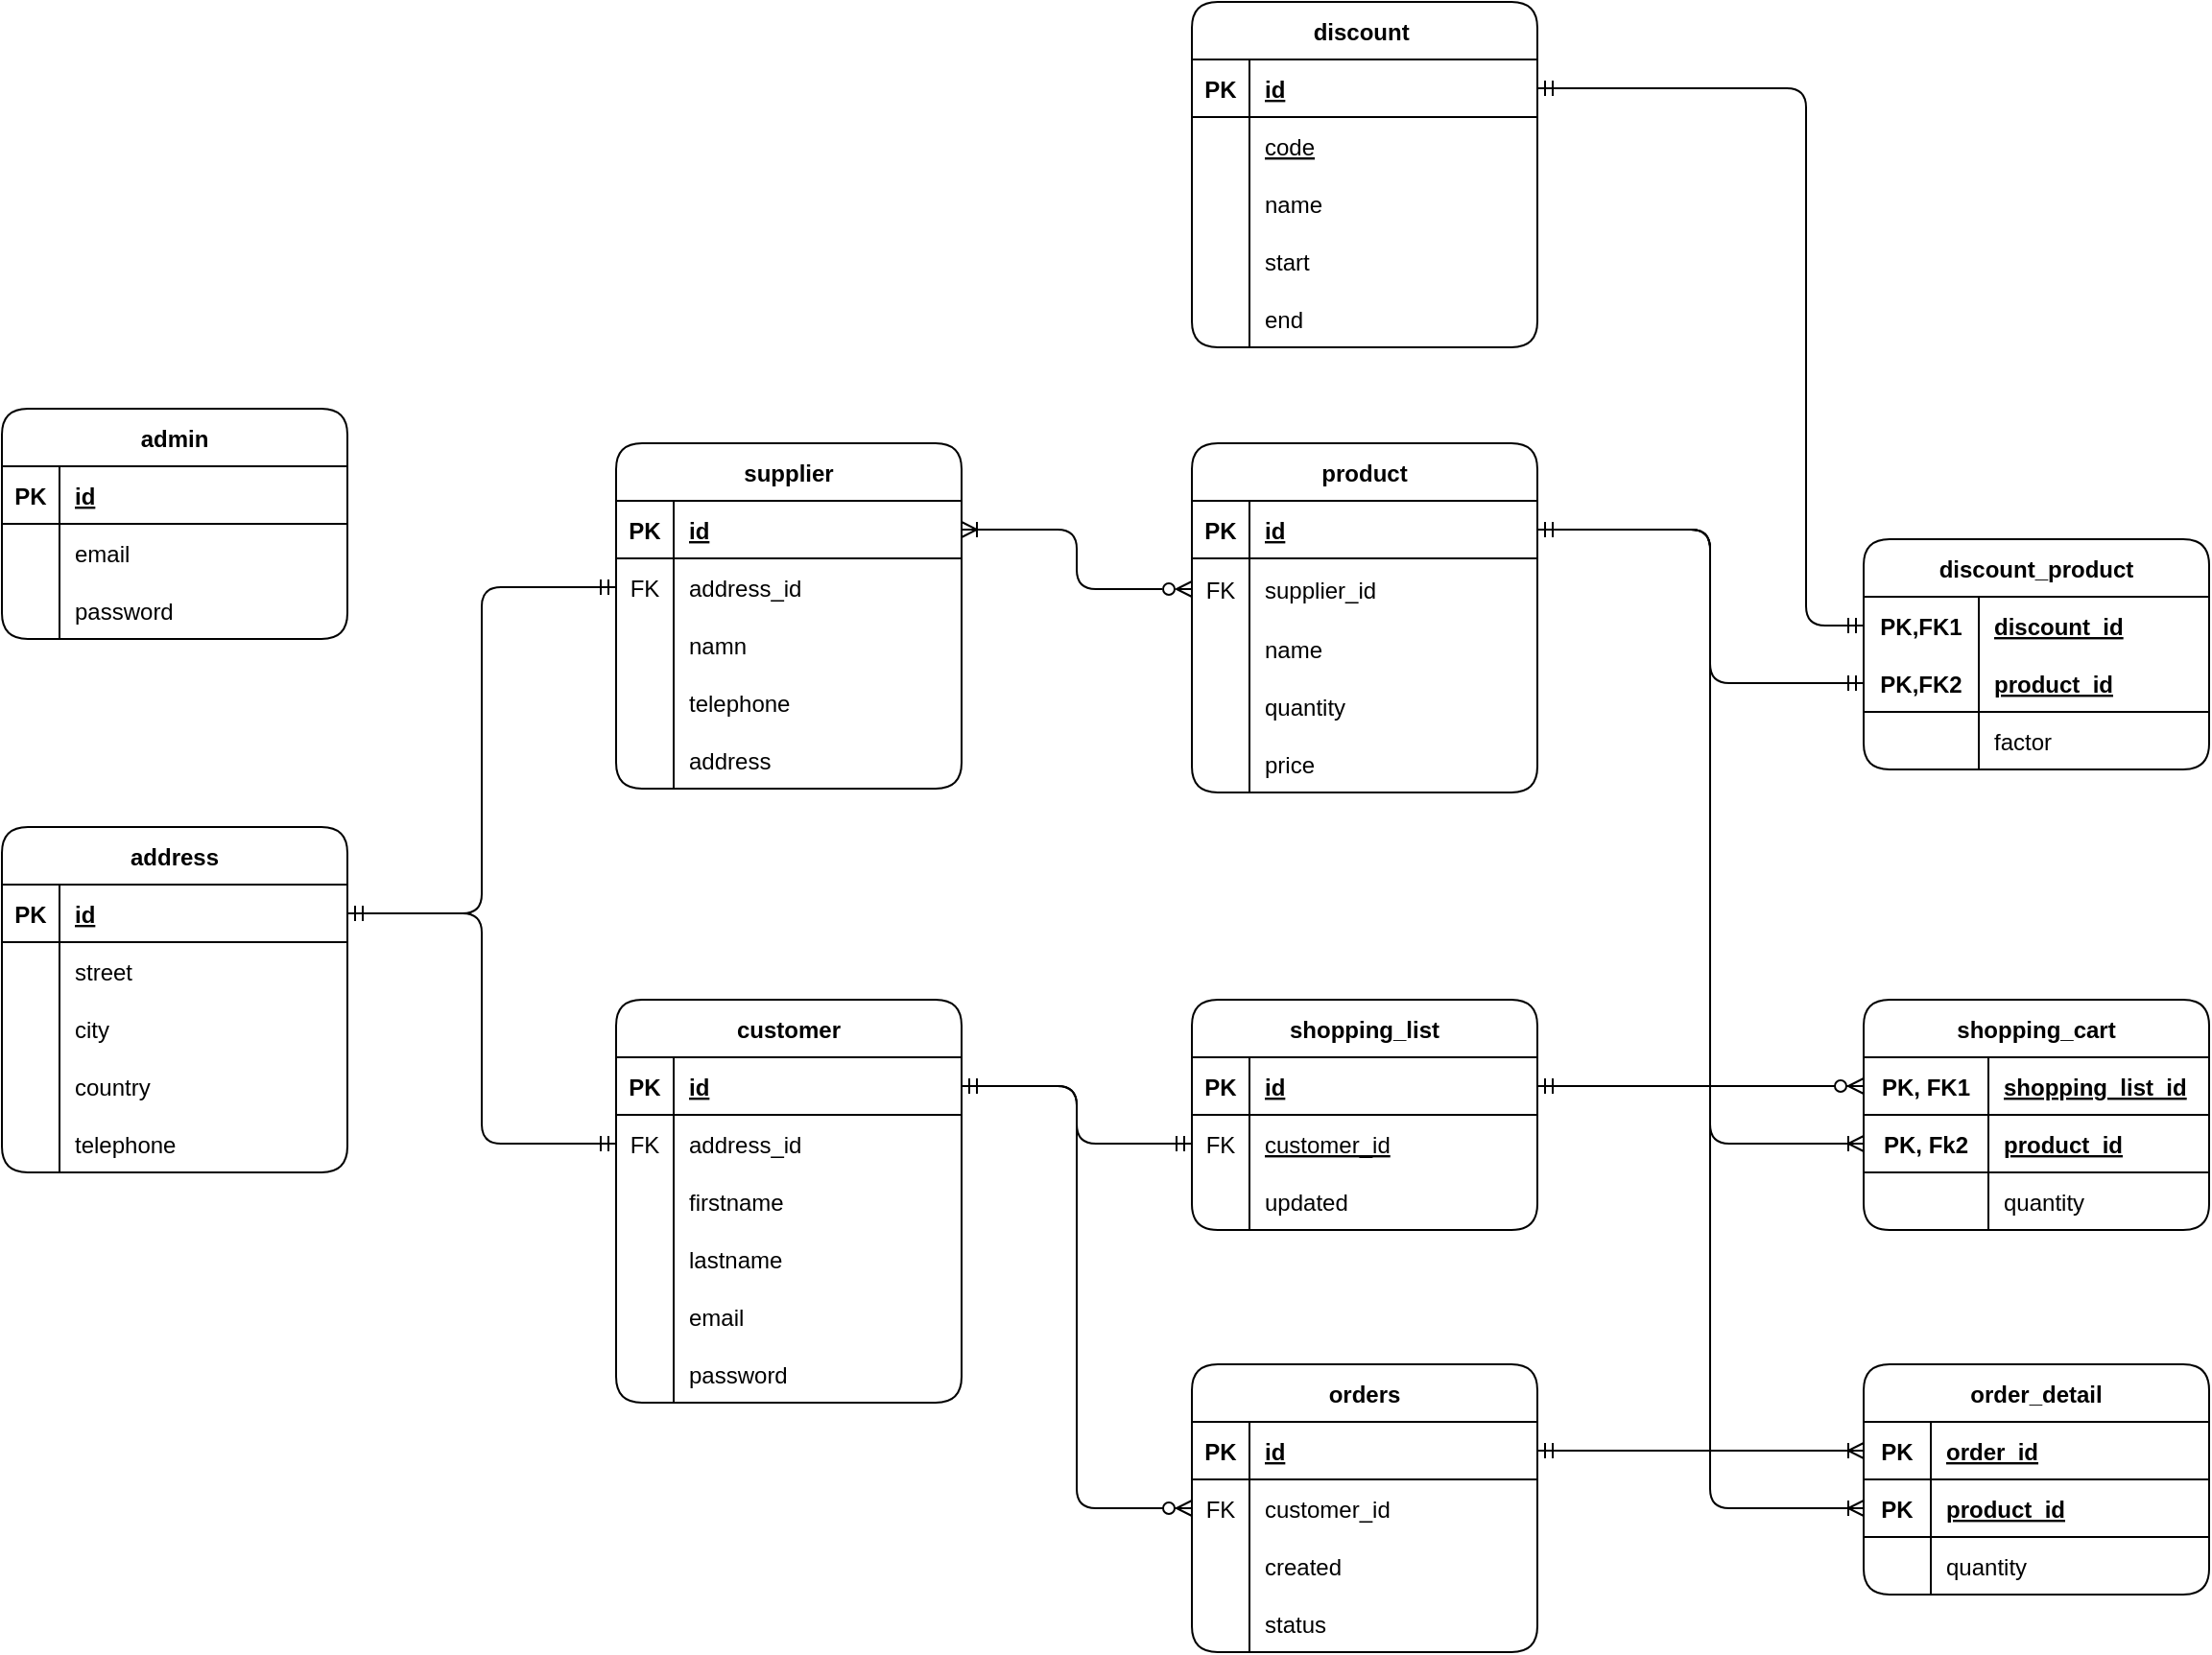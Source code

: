 <mxfile version="20.3.0" type="device"><diagram id="O_u5hDegxzhq3A6RJOMW" name="store"><mxGraphModel dx="701" dy="462" grid="1" gridSize="10" guides="1" tooltips="1" connect="1" arrows="1" fold="1" page="1" pageScale="1" pageWidth="1920" pageHeight="1200" math="0" shadow="0"><root><mxCell id="0"/><mxCell id="1" parent="0"/><mxCell id="uzOoil46FaPusDe4icp_-27" value="customer" style="shape=table;startSize=30;container=1;collapsible=1;childLayout=tableLayout;fixedRows=1;rowLines=0;fontStyle=1;align=center;resizeLast=1;rounded=1;" parent="1" vertex="1"><mxGeometry x="705" y="658" width="180" height="210" as="geometry"/></mxCell><mxCell id="uzOoil46FaPusDe4icp_-28" value="" style="shape=tableRow;horizontal=0;startSize=0;swimlaneHead=0;swimlaneBody=0;fillColor=none;collapsible=0;dropTarget=0;points=[[0,0.5],[1,0.5]];portConstraint=eastwest;top=0;left=0;right=0;bottom=1;" parent="uzOoil46FaPusDe4icp_-27" vertex="1"><mxGeometry y="30" width="180" height="30" as="geometry"/></mxCell><mxCell id="uzOoil46FaPusDe4icp_-29" value="PK" style="shape=partialRectangle;connectable=0;fillColor=none;top=0;left=0;bottom=0;right=0;fontStyle=1;overflow=hidden;" parent="uzOoil46FaPusDe4icp_-28" vertex="1"><mxGeometry width="30" height="30" as="geometry"><mxRectangle width="30" height="30" as="alternateBounds"/></mxGeometry></mxCell><mxCell id="uzOoil46FaPusDe4icp_-30" value="id" style="shape=partialRectangle;connectable=0;fillColor=none;top=0;left=0;bottom=0;right=0;align=left;spacingLeft=6;fontStyle=5;overflow=hidden;" parent="uzOoil46FaPusDe4icp_-28" vertex="1"><mxGeometry x="30" width="150" height="30" as="geometry"><mxRectangle width="150" height="30" as="alternateBounds"/></mxGeometry></mxCell><mxCell id="uzOoil46FaPusDe4icp_-40" value="" style="shape=tableRow;horizontal=0;startSize=0;swimlaneHead=0;swimlaneBody=0;fillColor=none;collapsible=0;dropTarget=0;points=[[0,0.5],[1,0.5]];portConstraint=eastwest;top=0;left=0;right=0;bottom=0;" parent="uzOoil46FaPusDe4icp_-27" vertex="1"><mxGeometry y="60" width="180" height="30" as="geometry"/></mxCell><mxCell id="uzOoil46FaPusDe4icp_-41" value="FK" style="shape=partialRectangle;connectable=0;fillColor=none;top=0;left=0;bottom=0;right=0;editable=1;overflow=hidden;" parent="uzOoil46FaPusDe4icp_-40" vertex="1"><mxGeometry width="30" height="30" as="geometry"><mxRectangle width="30" height="30" as="alternateBounds"/></mxGeometry></mxCell><mxCell id="uzOoil46FaPusDe4icp_-42" value="address_id" style="shape=partialRectangle;connectable=0;fillColor=none;top=0;left=0;bottom=0;right=0;align=left;spacingLeft=6;overflow=hidden;" parent="uzOoil46FaPusDe4icp_-40" vertex="1"><mxGeometry x="30" width="150" height="30" as="geometry"><mxRectangle width="150" height="30" as="alternateBounds"/></mxGeometry></mxCell><mxCell id="uzOoil46FaPusDe4icp_-31" value="" style="shape=tableRow;horizontal=0;startSize=0;swimlaneHead=0;swimlaneBody=0;fillColor=none;collapsible=0;dropTarget=0;points=[[0,0.5],[1,0.5]];portConstraint=eastwest;top=0;left=0;right=0;bottom=0;" parent="uzOoil46FaPusDe4icp_-27" vertex="1"><mxGeometry y="90" width="180" height="30" as="geometry"/></mxCell><mxCell id="uzOoil46FaPusDe4icp_-32" value="" style="shape=partialRectangle;connectable=0;fillColor=none;top=0;left=0;bottom=0;right=0;editable=1;overflow=hidden;" parent="uzOoil46FaPusDe4icp_-31" vertex="1"><mxGeometry width="30" height="30" as="geometry"><mxRectangle width="30" height="30" as="alternateBounds"/></mxGeometry></mxCell><mxCell id="uzOoil46FaPusDe4icp_-33" value="firstname" style="shape=partialRectangle;connectable=0;fillColor=none;top=0;left=0;bottom=0;right=0;align=left;spacingLeft=6;overflow=hidden;" parent="uzOoil46FaPusDe4icp_-31" vertex="1"><mxGeometry x="30" width="150" height="30" as="geometry"><mxRectangle width="150" height="30" as="alternateBounds"/></mxGeometry></mxCell><mxCell id="uzOoil46FaPusDe4icp_-34" value="" style="shape=tableRow;horizontal=0;startSize=0;swimlaneHead=0;swimlaneBody=0;fillColor=none;collapsible=0;dropTarget=0;points=[[0,0.5],[1,0.5]];portConstraint=eastwest;top=0;left=0;right=0;bottom=0;" parent="uzOoil46FaPusDe4icp_-27" vertex="1"><mxGeometry y="120" width="180" height="30" as="geometry"/></mxCell><mxCell id="uzOoil46FaPusDe4icp_-35" value="" style="shape=partialRectangle;connectable=0;fillColor=none;top=0;left=0;bottom=0;right=0;editable=1;overflow=hidden;" parent="uzOoil46FaPusDe4icp_-34" vertex="1"><mxGeometry width="30" height="30" as="geometry"><mxRectangle width="30" height="30" as="alternateBounds"/></mxGeometry></mxCell><mxCell id="uzOoil46FaPusDe4icp_-36" value="lastname" style="shape=partialRectangle;connectable=0;fillColor=none;top=0;left=0;bottom=0;right=0;align=left;spacingLeft=6;overflow=hidden;" parent="uzOoil46FaPusDe4icp_-34" vertex="1"><mxGeometry x="30" width="150" height="30" as="geometry"><mxRectangle width="150" height="30" as="alternateBounds"/></mxGeometry></mxCell><mxCell id="uzOoil46FaPusDe4icp_-37" value="" style="shape=tableRow;horizontal=0;startSize=0;swimlaneHead=0;swimlaneBody=0;fillColor=none;collapsible=0;dropTarget=0;points=[[0,0.5],[1,0.5]];portConstraint=eastwest;top=0;left=0;right=0;bottom=0;" parent="uzOoil46FaPusDe4icp_-27" vertex="1"><mxGeometry y="150" width="180" height="30" as="geometry"/></mxCell><mxCell id="uzOoil46FaPusDe4icp_-38" value="" style="shape=partialRectangle;connectable=0;fillColor=none;top=0;left=0;bottom=0;right=0;editable=1;overflow=hidden;" parent="uzOoil46FaPusDe4icp_-37" vertex="1"><mxGeometry width="30" height="30" as="geometry"><mxRectangle width="30" height="30" as="alternateBounds"/></mxGeometry></mxCell><mxCell id="uzOoil46FaPusDe4icp_-39" value="email" style="shape=partialRectangle;connectable=0;fillColor=none;top=0;left=0;bottom=0;right=0;align=left;spacingLeft=6;overflow=hidden;" parent="uzOoil46FaPusDe4icp_-37" vertex="1"><mxGeometry x="30" width="150" height="30" as="geometry"><mxRectangle width="150" height="30" as="alternateBounds"/></mxGeometry></mxCell><mxCell id="uzOoil46FaPusDe4icp_-90" value="" style="shape=tableRow;horizontal=0;startSize=0;swimlaneHead=0;swimlaneBody=0;fillColor=none;collapsible=0;dropTarget=0;points=[[0,0.5],[1,0.5]];portConstraint=eastwest;top=0;left=0;right=0;bottom=0;" parent="uzOoil46FaPusDe4icp_-27" vertex="1"><mxGeometry y="180" width="180" height="30" as="geometry"/></mxCell><mxCell id="uzOoil46FaPusDe4icp_-91" value="" style="shape=partialRectangle;connectable=0;fillColor=none;top=0;left=0;bottom=0;right=0;editable=1;overflow=hidden;" parent="uzOoil46FaPusDe4icp_-90" vertex="1"><mxGeometry width="30" height="30" as="geometry"><mxRectangle width="30" height="30" as="alternateBounds"/></mxGeometry></mxCell><mxCell id="uzOoil46FaPusDe4icp_-92" value="password" style="shape=partialRectangle;connectable=0;fillColor=none;top=0;left=0;bottom=0;right=0;align=left;spacingLeft=6;overflow=hidden;" parent="uzOoil46FaPusDe4icp_-90" vertex="1"><mxGeometry x="30" width="150" height="30" as="geometry"><mxRectangle width="150" height="30" as="alternateBounds"/></mxGeometry></mxCell><mxCell id="uzOoil46FaPusDe4icp_-52" value="shopping_list" style="shape=table;startSize=30;container=1;collapsible=1;childLayout=tableLayout;fixedRows=1;rowLines=0;fontStyle=1;align=center;resizeLast=1;rounded=1;" parent="1" vertex="1"><mxGeometry x="1005" y="658" width="180" height="120" as="geometry"/></mxCell><mxCell id="uzOoil46FaPusDe4icp_-53" value="" style="shape=tableRow;horizontal=0;startSize=0;swimlaneHead=0;swimlaneBody=0;fillColor=none;collapsible=0;dropTarget=0;points=[[0,0.5],[1,0.5]];portConstraint=eastwest;top=0;left=0;right=0;bottom=1;" parent="uzOoil46FaPusDe4icp_-52" vertex="1"><mxGeometry y="30" width="180" height="30" as="geometry"/></mxCell><mxCell id="uzOoil46FaPusDe4icp_-54" value="PK" style="shape=partialRectangle;connectable=0;fillColor=none;top=0;left=0;bottom=0;right=0;fontStyle=1;overflow=hidden;" parent="uzOoil46FaPusDe4icp_-53" vertex="1"><mxGeometry width="30" height="30" as="geometry"><mxRectangle width="30" height="30" as="alternateBounds"/></mxGeometry></mxCell><mxCell id="uzOoil46FaPusDe4icp_-55" value="id" style="shape=partialRectangle;connectable=0;fillColor=none;top=0;left=0;bottom=0;right=0;align=left;spacingLeft=6;fontStyle=5;overflow=hidden;" parent="uzOoil46FaPusDe4icp_-53" vertex="1"><mxGeometry x="30" width="150" height="30" as="geometry"><mxRectangle width="150" height="30" as="alternateBounds"/></mxGeometry></mxCell><mxCell id="uzOoil46FaPusDe4icp_-65" value="" style="shape=tableRow;horizontal=0;startSize=0;swimlaneHead=0;swimlaneBody=0;fillColor=none;collapsible=0;dropTarget=0;points=[[0,0.5],[1,0.5]];portConstraint=eastwest;top=0;left=0;right=0;bottom=0;" parent="uzOoil46FaPusDe4icp_-52" vertex="1"><mxGeometry y="60" width="180" height="30" as="geometry"/></mxCell><mxCell id="uzOoil46FaPusDe4icp_-66" value="FK" style="shape=partialRectangle;connectable=0;fillColor=none;top=0;left=0;bottom=0;right=0;fontStyle=0;overflow=hidden;" parent="uzOoil46FaPusDe4icp_-65" vertex="1"><mxGeometry width="30" height="30" as="geometry"><mxRectangle width="30" height="30" as="alternateBounds"/></mxGeometry></mxCell><mxCell id="uzOoil46FaPusDe4icp_-67" value="customer_id" style="shape=partialRectangle;connectable=0;fillColor=none;top=0;left=0;bottom=0;right=0;align=left;spacingLeft=6;fontStyle=4;overflow=hidden;" parent="uzOoil46FaPusDe4icp_-65" vertex="1"><mxGeometry x="30" width="150" height="30" as="geometry"><mxRectangle width="150" height="30" as="alternateBounds"/></mxGeometry></mxCell><mxCell id="uzOoil46FaPusDe4icp_-68" value="" style="shape=tableRow;horizontal=0;startSize=0;swimlaneHead=0;swimlaneBody=0;fillColor=none;collapsible=0;dropTarget=0;points=[[0,0.5],[1,0.5]];portConstraint=eastwest;top=0;left=0;right=0;bottom=0;" parent="uzOoil46FaPusDe4icp_-52" vertex="1"><mxGeometry y="90" width="180" height="30" as="geometry"/></mxCell><mxCell id="uzOoil46FaPusDe4icp_-69" value="" style="shape=partialRectangle;connectable=0;fillColor=none;top=0;left=0;bottom=0;right=0;editable=1;overflow=hidden;" parent="uzOoil46FaPusDe4icp_-68" vertex="1"><mxGeometry width="30" height="30" as="geometry"><mxRectangle width="30" height="30" as="alternateBounds"/></mxGeometry></mxCell><mxCell id="uzOoil46FaPusDe4icp_-70" value="updated" style="shape=partialRectangle;connectable=0;fillColor=none;top=0;left=0;bottom=0;right=0;align=left;spacingLeft=6;overflow=hidden;" parent="uzOoil46FaPusDe4icp_-68" vertex="1"><mxGeometry x="30" width="150" height="30" as="geometry"><mxRectangle width="150" height="30" as="alternateBounds"/></mxGeometry></mxCell><mxCell id="uzOoil46FaPusDe4icp_-71" value="shopping_cart" style="shape=table;startSize=30;container=1;collapsible=1;childLayout=tableLayout;fixedRows=1;rowLines=0;fontStyle=1;align=center;resizeLast=1;rounded=1;" parent="1" vertex="1"><mxGeometry x="1355" y="658" width="180" height="120" as="geometry"/></mxCell><mxCell id="uzOoil46FaPusDe4icp_-72" value="" style="shape=tableRow;horizontal=0;startSize=0;swimlaneHead=0;swimlaneBody=0;fillColor=none;collapsible=0;dropTarget=0;points=[[0,0.5],[1,0.5]];portConstraint=eastwest;top=0;left=0;right=0;bottom=1;" parent="uzOoil46FaPusDe4icp_-71" vertex="1"><mxGeometry y="30" width="180" height="30" as="geometry"/></mxCell><mxCell id="uzOoil46FaPusDe4icp_-73" value="PK, FK1" style="shape=partialRectangle;connectable=0;fillColor=none;top=0;left=0;bottom=0;right=0;fontStyle=1;overflow=hidden;" parent="uzOoil46FaPusDe4icp_-72" vertex="1"><mxGeometry width="65.0" height="30" as="geometry"><mxRectangle width="65.0" height="30" as="alternateBounds"/></mxGeometry></mxCell><mxCell id="uzOoil46FaPusDe4icp_-74" value="shopping_list_id" style="shape=partialRectangle;connectable=0;fillColor=none;top=0;left=0;bottom=0;right=0;align=left;spacingLeft=6;fontStyle=5;overflow=hidden;" parent="uzOoil46FaPusDe4icp_-72" vertex="1"><mxGeometry x="65.0" width="115.0" height="30" as="geometry"><mxRectangle width="115.0" height="30" as="alternateBounds"/></mxGeometry></mxCell><mxCell id="8naBbGpd3YxQn6M0OBc--4" value="" style="shape=tableRow;horizontal=0;startSize=0;swimlaneHead=0;swimlaneBody=0;fillColor=none;collapsible=0;dropTarget=0;points=[[0,0.5],[1,0.5]];portConstraint=eastwest;top=0;left=0;right=0;bottom=1;" vertex="1" parent="uzOoil46FaPusDe4icp_-71"><mxGeometry y="60" width="180" height="30" as="geometry"/></mxCell><mxCell id="8naBbGpd3YxQn6M0OBc--5" value="PK, Fk2" style="shape=partialRectangle;connectable=0;fillColor=none;top=0;left=0;bottom=0;right=0;fontStyle=1;overflow=hidden;" vertex="1" parent="8naBbGpd3YxQn6M0OBc--4"><mxGeometry width="65.0" height="30" as="geometry"><mxRectangle width="65.0" height="30" as="alternateBounds"/></mxGeometry></mxCell><mxCell id="8naBbGpd3YxQn6M0OBc--6" value="product_id" style="shape=partialRectangle;connectable=0;fillColor=none;top=0;left=0;bottom=0;right=0;align=left;spacingLeft=6;fontStyle=5;overflow=hidden;" vertex="1" parent="8naBbGpd3YxQn6M0OBc--4"><mxGeometry x="65.0" width="115.0" height="30" as="geometry"><mxRectangle width="115.0" height="30" as="alternateBounds"/></mxGeometry></mxCell><mxCell id="uzOoil46FaPusDe4icp_-84" value="" style="shape=tableRow;horizontal=0;startSize=0;swimlaneHead=0;swimlaneBody=0;fillColor=none;collapsible=0;dropTarget=0;points=[[0,0.5],[1,0.5]];portConstraint=eastwest;top=0;left=0;right=0;bottom=0;" parent="uzOoil46FaPusDe4icp_-71" vertex="1"><mxGeometry y="90" width="180" height="30" as="geometry"/></mxCell><mxCell id="uzOoil46FaPusDe4icp_-85" value="" style="shape=partialRectangle;connectable=0;fillColor=none;top=0;left=0;bottom=0;right=0;editable=1;overflow=hidden;" parent="uzOoil46FaPusDe4icp_-84" vertex="1"><mxGeometry width="65.0" height="30" as="geometry"><mxRectangle width="65.0" height="30" as="alternateBounds"/></mxGeometry></mxCell><mxCell id="uzOoil46FaPusDe4icp_-86" value="quantity" style="shape=partialRectangle;connectable=0;fillColor=none;top=0;left=0;bottom=0;right=0;align=left;spacingLeft=6;overflow=hidden;" parent="uzOoil46FaPusDe4icp_-84" vertex="1"><mxGeometry x="65.0" width="115.0" height="30" as="geometry"><mxRectangle width="115.0" height="30" as="alternateBounds"/></mxGeometry></mxCell><mxCell id="uzOoil46FaPusDe4icp_-88" value="" style="edgeStyle=orthogonalEdgeStyle;fontSize=12;html=1;endArrow=ERmandOne;startArrow=ERmandOne;rounded=1;exitX=1;exitY=0.5;exitDx=0;exitDy=0;entryX=0;entryY=0.5;entryDx=0;entryDy=0;endFill=0;" parent="1" source="uzOoil46FaPusDe4icp_-28" target="uzOoil46FaPusDe4icp_-65" edge="1"><mxGeometry width="100" height="100" relative="1" as="geometry"><mxPoint x="1075" y="878" as="sourcePoint"/><mxPoint x="1175" y="778" as="targetPoint"/></mxGeometry></mxCell><mxCell id="uzOoil46FaPusDe4icp_-89" value="" style="edgeStyle=orthogonalEdgeStyle;fontSize=12;html=1;endArrow=ERzeroToMany;startArrow=ERmandOne;rounded=1;exitX=1;exitY=0.5;exitDx=0;exitDy=0;entryX=0;entryY=0.5;entryDx=0;entryDy=0;" parent="1" source="uzOoil46FaPusDe4icp_-53" target="uzOoil46FaPusDe4icp_-72" edge="1"><mxGeometry width="100" height="100" relative="1" as="geometry"><mxPoint x="1075" y="878" as="sourcePoint"/><mxPoint x="1175" y="778" as="targetPoint"/><Array as="points"><mxPoint x="1290" y="703"/><mxPoint x="1290" y="703"/></Array></mxGeometry></mxCell><mxCell id="uzOoil46FaPusDe4icp_-93" value="orders" style="shape=table;startSize=30;container=1;collapsible=1;childLayout=tableLayout;fixedRows=1;rowLines=0;fontStyle=1;align=center;resizeLast=1;rounded=1;" parent="1" vertex="1"><mxGeometry x="1005" y="848" width="180" height="150" as="geometry"/></mxCell><mxCell id="uzOoil46FaPusDe4icp_-94" value="" style="shape=tableRow;horizontal=0;startSize=0;swimlaneHead=0;swimlaneBody=0;fillColor=none;collapsible=0;dropTarget=0;points=[[0,0.5],[1,0.5]];portConstraint=eastwest;top=0;left=0;right=0;bottom=1;" parent="uzOoil46FaPusDe4icp_-93" vertex="1"><mxGeometry y="30" width="180" height="30" as="geometry"/></mxCell><mxCell id="uzOoil46FaPusDe4icp_-95" value="PK" style="shape=partialRectangle;connectable=0;fillColor=none;top=0;left=0;bottom=0;right=0;fontStyle=1;overflow=hidden;" parent="uzOoil46FaPusDe4icp_-94" vertex="1"><mxGeometry width="30" height="30" as="geometry"><mxRectangle width="30" height="30" as="alternateBounds"/></mxGeometry></mxCell><mxCell id="uzOoil46FaPusDe4icp_-96" value="id" style="shape=partialRectangle;connectable=0;fillColor=none;top=0;left=0;bottom=0;right=0;align=left;spacingLeft=6;fontStyle=5;overflow=hidden;" parent="uzOoil46FaPusDe4icp_-94" vertex="1"><mxGeometry x="30" width="150" height="30" as="geometry"><mxRectangle width="150" height="30" as="alternateBounds"/></mxGeometry></mxCell><mxCell id="uzOoil46FaPusDe4icp_-103" value="" style="shape=tableRow;horizontal=0;startSize=0;swimlaneHead=0;swimlaneBody=0;fillColor=none;collapsible=0;dropTarget=0;points=[[0,0.5],[1,0.5]];portConstraint=eastwest;top=0;left=0;right=0;bottom=0;" parent="uzOoil46FaPusDe4icp_-93" vertex="1"><mxGeometry y="60" width="180" height="30" as="geometry"/></mxCell><mxCell id="uzOoil46FaPusDe4icp_-104" value="FK" style="shape=partialRectangle;connectable=0;fillColor=none;top=0;left=0;bottom=0;right=0;editable=1;overflow=hidden;" parent="uzOoil46FaPusDe4icp_-103" vertex="1"><mxGeometry width="30" height="30" as="geometry"><mxRectangle width="30" height="30" as="alternateBounds"/></mxGeometry></mxCell><mxCell id="uzOoil46FaPusDe4icp_-105" value="customer_id" style="shape=partialRectangle;connectable=0;fillColor=none;top=0;left=0;bottom=0;right=0;align=left;spacingLeft=6;overflow=hidden;" parent="uzOoil46FaPusDe4icp_-103" vertex="1"><mxGeometry x="30" width="150" height="30" as="geometry"><mxRectangle width="150" height="30" as="alternateBounds"/></mxGeometry></mxCell><mxCell id="uzOoil46FaPusDe4icp_-106" value="" style="shape=tableRow;horizontal=0;startSize=0;swimlaneHead=0;swimlaneBody=0;fillColor=none;collapsible=0;dropTarget=0;points=[[0,0.5],[1,0.5]];portConstraint=eastwest;top=0;left=0;right=0;bottom=0;" parent="uzOoil46FaPusDe4icp_-93" vertex="1"><mxGeometry y="90" width="180" height="30" as="geometry"/></mxCell><mxCell id="uzOoil46FaPusDe4icp_-107" value="" style="shape=partialRectangle;connectable=0;fillColor=none;top=0;left=0;bottom=0;right=0;editable=1;overflow=hidden;" parent="uzOoil46FaPusDe4icp_-106" vertex="1"><mxGeometry width="30" height="30" as="geometry"><mxRectangle width="30" height="30" as="alternateBounds"/></mxGeometry></mxCell><mxCell id="uzOoil46FaPusDe4icp_-108" value="created" style="shape=partialRectangle;connectable=0;fillColor=none;top=0;left=0;bottom=0;right=0;align=left;spacingLeft=6;overflow=hidden;" parent="uzOoil46FaPusDe4icp_-106" vertex="1"><mxGeometry x="30" width="150" height="30" as="geometry"><mxRectangle width="150" height="30" as="alternateBounds"/></mxGeometry></mxCell><mxCell id="uzOoil46FaPusDe4icp_-109" value="" style="shape=tableRow;horizontal=0;startSize=0;swimlaneHead=0;swimlaneBody=0;fillColor=none;collapsible=0;dropTarget=0;points=[[0,0.5],[1,0.5]];portConstraint=eastwest;top=0;left=0;right=0;bottom=0;" parent="uzOoil46FaPusDe4icp_-93" vertex="1"><mxGeometry y="120" width="180" height="30" as="geometry"/></mxCell><mxCell id="uzOoil46FaPusDe4icp_-110" value="" style="shape=partialRectangle;connectable=0;fillColor=none;top=0;left=0;bottom=0;right=0;editable=1;overflow=hidden;" parent="uzOoil46FaPusDe4icp_-109" vertex="1"><mxGeometry width="30" height="30" as="geometry"><mxRectangle width="30" height="30" as="alternateBounds"/></mxGeometry></mxCell><mxCell id="uzOoil46FaPusDe4icp_-111" value="status" style="shape=partialRectangle;connectable=0;fillColor=none;top=0;left=0;bottom=0;right=0;align=left;spacingLeft=6;overflow=hidden;" parent="uzOoil46FaPusDe4icp_-109" vertex="1"><mxGeometry x="30" width="150" height="30" as="geometry"><mxRectangle width="150" height="30" as="alternateBounds"/></mxGeometry></mxCell><mxCell id="uzOoil46FaPusDe4icp_-112" value="order_detail" style="shape=table;startSize=30;container=1;collapsible=1;childLayout=tableLayout;fixedRows=1;rowLines=0;fontStyle=1;align=center;resizeLast=1;rounded=1;" parent="1" vertex="1"><mxGeometry x="1355" y="848" width="180" height="120" as="geometry"/></mxCell><mxCell id="uzOoil46FaPusDe4icp_-113" value="" style="shape=tableRow;horizontal=0;startSize=0;swimlaneHead=0;swimlaneBody=0;fillColor=none;collapsible=0;dropTarget=0;points=[[0,0.5],[1,0.5]];portConstraint=eastwest;top=0;left=0;right=0;bottom=1;" parent="uzOoil46FaPusDe4icp_-112" vertex="1"><mxGeometry y="30" width="180" height="30" as="geometry"/></mxCell><mxCell id="uzOoil46FaPusDe4icp_-114" value="PK" style="shape=partialRectangle;connectable=0;fillColor=none;top=0;left=0;bottom=0;right=0;fontStyle=1;overflow=hidden;" parent="uzOoil46FaPusDe4icp_-113" vertex="1"><mxGeometry width="35.0" height="30" as="geometry"><mxRectangle width="35.0" height="30" as="alternateBounds"/></mxGeometry></mxCell><mxCell id="uzOoil46FaPusDe4icp_-115" value="order_id" style="shape=partialRectangle;connectable=0;fillColor=none;top=0;left=0;bottom=0;right=0;align=left;spacingLeft=6;fontStyle=5;overflow=hidden;" parent="uzOoil46FaPusDe4icp_-113" vertex="1"><mxGeometry x="35.0" width="145.0" height="30" as="geometry"><mxRectangle width="145.0" height="30" as="alternateBounds"/></mxGeometry></mxCell><mxCell id="8naBbGpd3YxQn6M0OBc--7" value="" style="shape=tableRow;horizontal=0;startSize=0;swimlaneHead=0;swimlaneBody=0;fillColor=none;collapsible=0;dropTarget=0;points=[[0,0.5],[1,0.5]];portConstraint=eastwest;top=0;left=0;right=0;bottom=1;" vertex="1" parent="uzOoil46FaPusDe4icp_-112"><mxGeometry y="60" width="180" height="30" as="geometry"/></mxCell><mxCell id="8naBbGpd3YxQn6M0OBc--8" value="PK" style="shape=partialRectangle;connectable=0;fillColor=none;top=0;left=0;bottom=0;right=0;fontStyle=1;overflow=hidden;" vertex="1" parent="8naBbGpd3YxQn6M0OBc--7"><mxGeometry width="35.0" height="30" as="geometry"><mxRectangle width="35.0" height="30" as="alternateBounds"/></mxGeometry></mxCell><mxCell id="8naBbGpd3YxQn6M0OBc--9" value="product_id" style="shape=partialRectangle;connectable=0;fillColor=none;top=0;left=0;bottom=0;right=0;align=left;spacingLeft=6;fontStyle=5;overflow=hidden;" vertex="1" parent="8naBbGpd3YxQn6M0OBc--7"><mxGeometry x="35.0" width="145.0" height="30" as="geometry"><mxRectangle width="145.0" height="30" as="alternateBounds"/></mxGeometry></mxCell><mxCell id="uzOoil46FaPusDe4icp_-128" value="" style="shape=tableRow;horizontal=0;startSize=0;swimlaneHead=0;swimlaneBody=0;fillColor=none;collapsible=0;dropTarget=0;points=[[0,0.5],[1,0.5]];portConstraint=eastwest;top=0;left=0;right=0;bottom=0;" parent="uzOoil46FaPusDe4icp_-112" vertex="1"><mxGeometry y="90" width="180" height="30" as="geometry"/></mxCell><mxCell id="uzOoil46FaPusDe4icp_-129" value="" style="shape=partialRectangle;connectable=0;fillColor=none;top=0;left=0;bottom=0;right=0;editable=1;overflow=hidden;" parent="uzOoil46FaPusDe4icp_-128" vertex="1"><mxGeometry width="35.0" height="30" as="geometry"><mxRectangle width="35.0" height="30" as="alternateBounds"/></mxGeometry></mxCell><mxCell id="uzOoil46FaPusDe4icp_-130" value="quantity" style="shape=partialRectangle;connectable=0;fillColor=none;top=0;left=0;bottom=0;right=0;align=left;spacingLeft=6;overflow=hidden;" parent="uzOoil46FaPusDe4icp_-128" vertex="1"><mxGeometry x="35.0" width="145.0" height="30" as="geometry"><mxRectangle width="145.0" height="30" as="alternateBounds"/></mxGeometry></mxCell><mxCell id="uzOoil46FaPusDe4icp_-131" value="" style="edgeStyle=orthogonalEdgeStyle;fontSize=12;html=1;endArrow=ERoneToMany;startArrow=ERmandOne;rounded=1;entryX=0;entryY=0.5;entryDx=0;entryDy=0;exitX=1;exitY=0.5;exitDx=0;exitDy=0;" parent="1" source="uzOoil46FaPusDe4icp_-94" target="uzOoil46FaPusDe4icp_-113" edge="1"><mxGeometry width="100" height="100" relative="1" as="geometry"><mxPoint x="1105" y="968" as="sourcePoint"/><mxPoint x="1355.0" y="953" as="targetPoint"/><Array as="points"><mxPoint x="1290" y="893"/><mxPoint x="1290" y="893"/></Array></mxGeometry></mxCell><mxCell id="uzOoil46FaPusDe4icp_-133" value="" style="edgeStyle=orthogonalEdgeStyle;fontSize=12;html=1;endArrow=ERzeroToMany;startArrow=ERmandOne;rounded=1;exitX=1;exitY=0.5;exitDx=0;exitDy=0;entryX=0;entryY=0.5;entryDx=0;entryDy=0;" parent="1" source="uzOoil46FaPusDe4icp_-28" target="uzOoil46FaPusDe4icp_-103" edge="1"><mxGeometry width="100" height="100" relative="1" as="geometry"><mxPoint x="1065" y="1008" as="sourcePoint"/><mxPoint x="1165" y="908" as="targetPoint"/></mxGeometry></mxCell><mxCell id="uzOoil46FaPusDe4icp_-134" value="product" style="shape=table;startSize=30;container=1;collapsible=1;childLayout=tableLayout;fixedRows=1;rowLines=0;fontStyle=1;align=center;resizeLast=1;rounded=1;" parent="1" vertex="1"><mxGeometry x="1005" y="368" width="180" height="182.0" as="geometry"/></mxCell><mxCell id="uzOoil46FaPusDe4icp_-135" value="" style="shape=tableRow;horizontal=0;startSize=0;swimlaneHead=0;swimlaneBody=0;fillColor=none;collapsible=0;dropTarget=0;points=[[0,0.5],[1,0.5]];portConstraint=eastwest;top=0;left=0;right=0;bottom=1;" parent="uzOoil46FaPusDe4icp_-134" vertex="1"><mxGeometry y="30" width="180" height="30" as="geometry"/></mxCell><mxCell id="uzOoil46FaPusDe4icp_-136" value="PK" style="shape=partialRectangle;connectable=0;fillColor=none;top=0;left=0;bottom=0;right=0;fontStyle=1;overflow=hidden;" parent="uzOoil46FaPusDe4icp_-135" vertex="1"><mxGeometry width="30" height="30" as="geometry"><mxRectangle width="30" height="30" as="alternateBounds"/></mxGeometry></mxCell><mxCell id="uzOoil46FaPusDe4icp_-137" value="id" style="shape=partialRectangle;connectable=0;fillColor=none;top=0;left=0;bottom=0;right=0;align=left;spacingLeft=6;fontStyle=5;overflow=hidden;" parent="uzOoil46FaPusDe4icp_-135" vertex="1"><mxGeometry x="30" width="150" height="30" as="geometry"><mxRectangle width="150" height="30" as="alternateBounds"/></mxGeometry></mxCell><mxCell id="uzOoil46FaPusDe4icp_-156" value="" style="shape=tableRow;horizontal=0;startSize=0;swimlaneHead=0;swimlaneBody=0;fillColor=none;collapsible=0;dropTarget=0;points=[[0,0.5],[1,0.5]];portConstraint=eastwest;top=0;left=0;right=0;bottom=0;" parent="uzOoil46FaPusDe4icp_-134" vertex="1"><mxGeometry y="60" width="180" height="32" as="geometry"/></mxCell><mxCell id="uzOoil46FaPusDe4icp_-157" value="FK" style="shape=partialRectangle;connectable=0;fillColor=none;top=0;left=0;bottom=0;right=0;editable=1;overflow=hidden;" parent="uzOoil46FaPusDe4icp_-156" vertex="1"><mxGeometry width="30" height="32" as="geometry"><mxRectangle width="30" height="32" as="alternateBounds"/></mxGeometry></mxCell><mxCell id="uzOoil46FaPusDe4icp_-158" value="supplier_id" style="shape=partialRectangle;connectable=0;fillColor=none;top=0;left=0;bottom=0;right=0;align=left;spacingLeft=6;overflow=hidden;" parent="uzOoil46FaPusDe4icp_-156" vertex="1"><mxGeometry x="30" width="150" height="32" as="geometry"><mxRectangle width="150" height="32" as="alternateBounds"/></mxGeometry></mxCell><mxCell id="uzOoil46FaPusDe4icp_-138" value="" style="shape=tableRow;horizontal=0;startSize=0;swimlaneHead=0;swimlaneBody=0;fillColor=none;collapsible=0;dropTarget=0;points=[[0,0.5],[1,0.5]];portConstraint=eastwest;top=0;left=0;right=0;bottom=0;" parent="uzOoil46FaPusDe4icp_-134" vertex="1"><mxGeometry y="92" width="180" height="30" as="geometry"/></mxCell><mxCell id="uzOoil46FaPusDe4icp_-139" value="" style="shape=partialRectangle;connectable=0;fillColor=none;top=0;left=0;bottom=0;right=0;editable=1;overflow=hidden;" parent="uzOoil46FaPusDe4icp_-138" vertex="1"><mxGeometry width="30" height="30" as="geometry"><mxRectangle width="30" height="30" as="alternateBounds"/></mxGeometry></mxCell><mxCell id="uzOoil46FaPusDe4icp_-140" value="name" style="shape=partialRectangle;connectable=0;fillColor=none;top=0;left=0;bottom=0;right=0;align=left;spacingLeft=6;overflow=hidden;" parent="uzOoil46FaPusDe4icp_-138" vertex="1"><mxGeometry x="30" width="150" height="30" as="geometry"><mxRectangle width="150" height="30" as="alternateBounds"/></mxGeometry></mxCell><mxCell id="uzOoil46FaPusDe4icp_-150" value="" style="shape=tableRow;horizontal=0;startSize=0;swimlaneHead=0;swimlaneBody=0;fillColor=none;collapsible=0;dropTarget=0;points=[[0,0.5],[1,0.5]];portConstraint=eastwest;top=0;left=0;right=0;bottom=0;" parent="uzOoil46FaPusDe4icp_-134" vertex="1"><mxGeometry y="122" width="180" height="30" as="geometry"/></mxCell><mxCell id="uzOoil46FaPusDe4icp_-151" value="" style="shape=partialRectangle;connectable=0;fillColor=none;top=0;left=0;bottom=0;right=0;editable=1;overflow=hidden;" parent="uzOoil46FaPusDe4icp_-150" vertex="1"><mxGeometry width="30" height="30" as="geometry"><mxRectangle width="30" height="30" as="alternateBounds"/></mxGeometry></mxCell><mxCell id="uzOoil46FaPusDe4icp_-152" value="quantity" style="shape=partialRectangle;connectable=0;fillColor=none;top=0;left=0;bottom=0;right=0;align=left;spacingLeft=6;overflow=hidden;" parent="uzOoil46FaPusDe4icp_-150" vertex="1"><mxGeometry x="30" width="150" height="30" as="geometry"><mxRectangle width="150" height="30" as="alternateBounds"/></mxGeometry></mxCell><mxCell id="uzOoil46FaPusDe4icp_-153" value="" style="shape=tableRow;horizontal=0;startSize=0;swimlaneHead=0;swimlaneBody=0;fillColor=none;collapsible=0;dropTarget=0;points=[[0,0.5],[1,0.5]];portConstraint=eastwest;top=0;left=0;right=0;bottom=0;" parent="uzOoil46FaPusDe4icp_-134" vertex="1"><mxGeometry y="152" width="180" height="30" as="geometry"/></mxCell><mxCell id="uzOoil46FaPusDe4icp_-154" value="" style="shape=partialRectangle;connectable=0;fillColor=none;top=0;left=0;bottom=0;right=0;editable=1;overflow=hidden;" parent="uzOoil46FaPusDe4icp_-153" vertex="1"><mxGeometry width="30" height="30" as="geometry"><mxRectangle width="30" height="30" as="alternateBounds"/></mxGeometry></mxCell><mxCell id="uzOoil46FaPusDe4icp_-155" value="price" style="shape=partialRectangle;connectable=0;fillColor=none;top=0;left=0;bottom=0;right=0;align=left;spacingLeft=6;overflow=hidden;" parent="uzOoil46FaPusDe4icp_-153" vertex="1"><mxGeometry x="30" width="150" height="30" as="geometry"><mxRectangle width="150" height="30" as="alternateBounds"/></mxGeometry></mxCell><mxCell id="uzOoil46FaPusDe4icp_-162" value="" style="edgeStyle=orthogonalEdgeStyle;fontSize=12;html=1;endArrow=ERoneToMany;endFill=0;rounded=1;entryX=0;entryY=0.5;entryDx=0;entryDy=0;exitX=1;exitY=0.5;exitDx=0;exitDy=0;startArrow=ERmandOne;startFill=0;" parent="1" source="uzOoil46FaPusDe4icp_-135" target="8naBbGpd3YxQn6M0OBc--4" edge="1"><mxGeometry width="100" height="100" relative="1" as="geometry"><mxPoint x="1125" y="738" as="sourcePoint"/><mxPoint x="1225" y="638" as="targetPoint"/><Array as="points"><mxPoint x="1275" y="413"/><mxPoint x="1275" y="733"/></Array></mxGeometry></mxCell><mxCell id="uzOoil46FaPusDe4icp_-164" value="" style="edgeStyle=orthogonalEdgeStyle;fontSize=12;html=1;endArrow=ERoneToMany;endFill=0;rounded=1;entryX=0;entryY=0.5;entryDx=0;entryDy=0;exitX=1;exitY=0.5;exitDx=0;exitDy=0;startArrow=ERmandOne;startFill=0;" parent="1" source="uzOoil46FaPusDe4icp_-135" target="8naBbGpd3YxQn6M0OBc--7" edge="1"><mxGeometry width="100" height="100" relative="1" as="geometry"><mxPoint x="1125" y="738" as="sourcePoint"/><mxPoint x="1355.0" y="953" as="targetPoint"/><Array as="points"><mxPoint x="1275" y="413"/><mxPoint x="1275" y="923"/></Array></mxGeometry></mxCell><mxCell id="uzOoil46FaPusDe4icp_-165" value="supplier" style="shape=table;startSize=30;container=1;collapsible=1;childLayout=tableLayout;fixedRows=1;rowLines=0;fontStyle=1;align=center;resizeLast=1;rounded=1;" parent="1" vertex="1"><mxGeometry x="705" y="368" width="180" height="180" as="geometry"/></mxCell><mxCell id="uzOoil46FaPusDe4icp_-166" value="" style="shape=tableRow;horizontal=0;startSize=0;swimlaneHead=0;swimlaneBody=0;fillColor=none;collapsible=0;dropTarget=0;points=[[0,0.5],[1,0.5]];portConstraint=eastwest;top=0;left=0;right=0;bottom=1;" parent="uzOoil46FaPusDe4icp_-165" vertex="1"><mxGeometry y="30" width="180" height="30" as="geometry"/></mxCell><mxCell id="uzOoil46FaPusDe4icp_-167" value="PK" style="shape=partialRectangle;connectable=0;fillColor=none;top=0;left=0;bottom=0;right=0;fontStyle=1;overflow=hidden;" parent="uzOoil46FaPusDe4icp_-166" vertex="1"><mxGeometry width="30" height="30" as="geometry"><mxRectangle width="30" height="30" as="alternateBounds"/></mxGeometry></mxCell><mxCell id="uzOoil46FaPusDe4icp_-168" value="id" style="shape=partialRectangle;connectable=0;fillColor=none;top=0;left=0;bottom=0;right=0;align=left;spacingLeft=6;fontStyle=5;overflow=hidden;" parent="uzOoil46FaPusDe4icp_-166" vertex="1"><mxGeometry x="30" width="150" height="30" as="geometry"><mxRectangle width="150" height="30" as="alternateBounds"/></mxGeometry></mxCell><mxCell id="uzOoil46FaPusDe4icp_-200" value="" style="shape=tableRow;horizontal=0;startSize=0;swimlaneHead=0;swimlaneBody=0;fillColor=none;collapsible=0;dropTarget=0;points=[[0,0.5],[1,0.5]];portConstraint=eastwest;top=0;left=0;right=0;bottom=0;" parent="uzOoil46FaPusDe4icp_-165" vertex="1"><mxGeometry y="60" width="180" height="30" as="geometry"/></mxCell><mxCell id="uzOoil46FaPusDe4icp_-201" value="FK" style="shape=partialRectangle;connectable=0;fillColor=none;top=0;left=0;bottom=0;right=0;fontStyle=0;overflow=hidden;" parent="uzOoil46FaPusDe4icp_-200" vertex="1"><mxGeometry width="30" height="30" as="geometry"><mxRectangle width="30" height="30" as="alternateBounds"/></mxGeometry></mxCell><mxCell id="uzOoil46FaPusDe4icp_-202" value="address_id" style="shape=partialRectangle;connectable=0;fillColor=none;top=0;left=0;bottom=0;right=0;align=left;spacingLeft=6;fontStyle=0;overflow=hidden;" parent="uzOoil46FaPusDe4icp_-200" vertex="1"><mxGeometry x="30" width="150" height="30" as="geometry"><mxRectangle width="150" height="30" as="alternateBounds"/></mxGeometry></mxCell><mxCell id="uzOoil46FaPusDe4icp_-169" value="" style="shape=tableRow;horizontal=0;startSize=0;swimlaneHead=0;swimlaneBody=0;fillColor=none;collapsible=0;dropTarget=0;points=[[0,0.5],[1,0.5]];portConstraint=eastwest;top=0;left=0;right=0;bottom=0;" parent="uzOoil46FaPusDe4icp_-165" vertex="1"><mxGeometry y="90" width="180" height="30" as="geometry"/></mxCell><mxCell id="uzOoil46FaPusDe4icp_-170" value="" style="shape=partialRectangle;connectable=0;fillColor=none;top=0;left=0;bottom=0;right=0;editable=1;overflow=hidden;" parent="uzOoil46FaPusDe4icp_-169" vertex="1"><mxGeometry width="30" height="30" as="geometry"><mxRectangle width="30" height="30" as="alternateBounds"/></mxGeometry></mxCell><mxCell id="uzOoil46FaPusDe4icp_-171" value="namn" style="shape=partialRectangle;connectable=0;fillColor=none;top=0;left=0;bottom=0;right=0;align=left;spacingLeft=6;overflow=hidden;" parent="uzOoil46FaPusDe4icp_-169" vertex="1"><mxGeometry x="30" width="150" height="30" as="geometry"><mxRectangle width="150" height="30" as="alternateBounds"/></mxGeometry></mxCell><mxCell id="uzOoil46FaPusDe4icp_-172" value="" style="shape=tableRow;horizontal=0;startSize=0;swimlaneHead=0;swimlaneBody=0;fillColor=none;collapsible=0;dropTarget=0;points=[[0,0.5],[1,0.5]];portConstraint=eastwest;top=0;left=0;right=0;bottom=0;" parent="uzOoil46FaPusDe4icp_-165" vertex="1"><mxGeometry y="120" width="180" height="30" as="geometry"/></mxCell><mxCell id="uzOoil46FaPusDe4icp_-173" value="" style="shape=partialRectangle;connectable=0;fillColor=none;top=0;left=0;bottom=0;right=0;editable=1;overflow=hidden;" parent="uzOoil46FaPusDe4icp_-172" vertex="1"><mxGeometry width="30" height="30" as="geometry"><mxRectangle width="30" height="30" as="alternateBounds"/></mxGeometry></mxCell><mxCell id="uzOoil46FaPusDe4icp_-174" value="telephone" style="shape=partialRectangle;connectable=0;fillColor=none;top=0;left=0;bottom=0;right=0;align=left;spacingLeft=6;overflow=hidden;" parent="uzOoil46FaPusDe4icp_-172" vertex="1"><mxGeometry x="30" width="150" height="30" as="geometry"><mxRectangle width="150" height="30" as="alternateBounds"/></mxGeometry></mxCell><mxCell id="uzOoil46FaPusDe4icp_-175" value="" style="shape=tableRow;horizontal=0;startSize=0;swimlaneHead=0;swimlaneBody=0;fillColor=none;collapsible=0;dropTarget=0;points=[[0,0.5],[1,0.5]];portConstraint=eastwest;top=0;left=0;right=0;bottom=0;" parent="uzOoil46FaPusDe4icp_-165" vertex="1"><mxGeometry y="150" width="180" height="30" as="geometry"/></mxCell><mxCell id="uzOoil46FaPusDe4icp_-176" value="" style="shape=partialRectangle;connectable=0;fillColor=none;top=0;left=0;bottom=0;right=0;editable=1;overflow=hidden;" parent="uzOoil46FaPusDe4icp_-175" vertex="1"><mxGeometry width="30" height="30" as="geometry"><mxRectangle width="30" height="30" as="alternateBounds"/></mxGeometry></mxCell><mxCell id="uzOoil46FaPusDe4icp_-177" value="address" style="shape=partialRectangle;connectable=0;fillColor=none;top=0;left=0;bottom=0;right=0;align=left;spacingLeft=6;overflow=hidden;" parent="uzOoil46FaPusDe4icp_-175" vertex="1"><mxGeometry x="30" width="150" height="30" as="geometry"><mxRectangle width="150" height="30" as="alternateBounds"/></mxGeometry></mxCell><mxCell id="uzOoil46FaPusDe4icp_-179" style="edgeStyle=orthogonalEdgeStyle;rounded=1;orthogonalLoop=1;jettySize=auto;html=1;exitX=1;exitY=0.5;exitDx=0;exitDy=0;startArrow=ERoneToMany;startFill=0;endArrow=ERzeroToMany;endFill=0;" parent="1" source="uzOoil46FaPusDe4icp_-166" target="uzOoil46FaPusDe4icp_-156" edge="1"><mxGeometry relative="1" as="geometry"/></mxCell><mxCell id="uzOoil46FaPusDe4icp_-180" value="address" style="shape=table;startSize=30;container=1;collapsible=1;childLayout=tableLayout;fixedRows=1;rowLines=0;fontStyle=1;align=center;resizeLast=1;rounded=1;" parent="1" vertex="1"><mxGeometry x="385" y="568" width="180" height="180" as="geometry"/></mxCell><mxCell id="uzOoil46FaPusDe4icp_-181" value="" style="shape=tableRow;horizontal=0;startSize=0;swimlaneHead=0;swimlaneBody=0;fillColor=none;collapsible=0;dropTarget=0;points=[[0,0.5],[1,0.5]];portConstraint=eastwest;top=0;left=0;right=0;bottom=1;" parent="uzOoil46FaPusDe4icp_-180" vertex="1"><mxGeometry y="30" width="180" height="30" as="geometry"/></mxCell><mxCell id="uzOoil46FaPusDe4icp_-182" value="PK" style="shape=partialRectangle;connectable=0;fillColor=none;top=0;left=0;bottom=0;right=0;fontStyle=1;overflow=hidden;" parent="uzOoil46FaPusDe4icp_-181" vertex="1"><mxGeometry width="30" height="30" as="geometry"><mxRectangle width="30" height="30" as="alternateBounds"/></mxGeometry></mxCell><mxCell id="uzOoil46FaPusDe4icp_-183" value="id" style="shape=partialRectangle;connectable=0;fillColor=none;top=0;left=0;bottom=0;right=0;align=left;spacingLeft=6;fontStyle=5;overflow=hidden;" parent="uzOoil46FaPusDe4icp_-181" vertex="1"><mxGeometry x="30" width="150" height="30" as="geometry"><mxRectangle width="150" height="30" as="alternateBounds"/></mxGeometry></mxCell><mxCell id="uzOoil46FaPusDe4icp_-184" value="" style="shape=tableRow;horizontal=0;startSize=0;swimlaneHead=0;swimlaneBody=0;fillColor=none;collapsible=0;dropTarget=0;points=[[0,0.5],[1,0.5]];portConstraint=eastwest;top=0;left=0;right=0;bottom=0;" parent="uzOoil46FaPusDe4icp_-180" vertex="1"><mxGeometry y="60" width="180" height="30" as="geometry"/></mxCell><mxCell id="uzOoil46FaPusDe4icp_-185" value="" style="shape=partialRectangle;connectable=0;fillColor=none;top=0;left=0;bottom=0;right=0;editable=1;overflow=hidden;" parent="uzOoil46FaPusDe4icp_-184" vertex="1"><mxGeometry width="30" height="30" as="geometry"><mxRectangle width="30" height="30" as="alternateBounds"/></mxGeometry></mxCell><mxCell id="uzOoil46FaPusDe4icp_-186" value="street" style="shape=partialRectangle;connectable=0;fillColor=none;top=0;left=0;bottom=0;right=0;align=left;spacingLeft=6;overflow=hidden;" parent="uzOoil46FaPusDe4icp_-184" vertex="1"><mxGeometry x="30" width="150" height="30" as="geometry"><mxRectangle width="150" height="30" as="alternateBounds"/></mxGeometry></mxCell><mxCell id="uzOoil46FaPusDe4icp_-187" value="" style="shape=tableRow;horizontal=0;startSize=0;swimlaneHead=0;swimlaneBody=0;fillColor=none;collapsible=0;dropTarget=0;points=[[0,0.5],[1,0.5]];portConstraint=eastwest;top=0;left=0;right=0;bottom=0;" parent="uzOoil46FaPusDe4icp_-180" vertex="1"><mxGeometry y="90" width="180" height="30" as="geometry"/></mxCell><mxCell id="uzOoil46FaPusDe4icp_-188" value="" style="shape=partialRectangle;connectable=0;fillColor=none;top=0;left=0;bottom=0;right=0;editable=1;overflow=hidden;" parent="uzOoil46FaPusDe4icp_-187" vertex="1"><mxGeometry width="30" height="30" as="geometry"><mxRectangle width="30" height="30" as="alternateBounds"/></mxGeometry></mxCell><mxCell id="uzOoil46FaPusDe4icp_-189" value="city" style="shape=partialRectangle;connectable=0;fillColor=none;top=0;left=0;bottom=0;right=0;align=left;spacingLeft=6;overflow=hidden;" parent="uzOoil46FaPusDe4icp_-187" vertex="1"><mxGeometry x="30" width="150" height="30" as="geometry"><mxRectangle width="150" height="30" as="alternateBounds"/></mxGeometry></mxCell><mxCell id="uzOoil46FaPusDe4icp_-190" value="" style="shape=tableRow;horizontal=0;startSize=0;swimlaneHead=0;swimlaneBody=0;fillColor=none;collapsible=0;dropTarget=0;points=[[0,0.5],[1,0.5]];portConstraint=eastwest;top=0;left=0;right=0;bottom=0;" parent="uzOoil46FaPusDe4icp_-180" vertex="1"><mxGeometry y="120" width="180" height="30" as="geometry"/></mxCell><mxCell id="uzOoil46FaPusDe4icp_-191" value="" style="shape=partialRectangle;connectable=0;fillColor=none;top=0;left=0;bottom=0;right=0;editable=1;overflow=hidden;" parent="uzOoil46FaPusDe4icp_-190" vertex="1"><mxGeometry width="30" height="30" as="geometry"><mxRectangle width="30" height="30" as="alternateBounds"/></mxGeometry></mxCell><mxCell id="uzOoil46FaPusDe4icp_-192" value="country" style="shape=partialRectangle;connectable=0;fillColor=none;top=0;left=0;bottom=0;right=0;align=left;spacingLeft=6;overflow=hidden;" parent="uzOoil46FaPusDe4icp_-190" vertex="1"><mxGeometry x="30" width="150" height="30" as="geometry"><mxRectangle width="150" height="30" as="alternateBounds"/></mxGeometry></mxCell><mxCell id="uzOoil46FaPusDe4icp_-193" value="" style="shape=tableRow;horizontal=0;startSize=0;swimlaneHead=0;swimlaneBody=0;fillColor=none;collapsible=0;dropTarget=0;points=[[0,0.5],[1,0.5]];portConstraint=eastwest;top=0;left=0;right=0;bottom=0;" parent="uzOoil46FaPusDe4icp_-180" vertex="1"><mxGeometry y="150" width="180" height="30" as="geometry"/></mxCell><mxCell id="uzOoil46FaPusDe4icp_-194" value="" style="shape=partialRectangle;connectable=0;fillColor=none;top=0;left=0;bottom=0;right=0;editable=1;overflow=hidden;" parent="uzOoil46FaPusDe4icp_-193" vertex="1"><mxGeometry width="30" height="30" as="geometry"><mxRectangle width="30" height="30" as="alternateBounds"/></mxGeometry></mxCell><mxCell id="uzOoil46FaPusDe4icp_-195" value="telephone" style="shape=partialRectangle;connectable=0;fillColor=none;top=0;left=0;bottom=0;right=0;align=left;spacingLeft=6;overflow=hidden;" parent="uzOoil46FaPusDe4icp_-193" vertex="1"><mxGeometry x="30" width="150" height="30" as="geometry"><mxRectangle width="150" height="30" as="alternateBounds"/></mxGeometry></mxCell><mxCell id="uzOoil46FaPusDe4icp_-199" style="edgeStyle=orthogonalEdgeStyle;rounded=1;orthogonalLoop=1;jettySize=auto;html=1;exitX=0;exitY=0.5;exitDx=0;exitDy=0;entryX=1;entryY=0.5;entryDx=0;entryDy=0;startArrow=ERmandOne;startFill=0;endArrow=ERmandOne;endFill=0;" parent="1" source="uzOoil46FaPusDe4icp_-40" target="uzOoil46FaPusDe4icp_-181" edge="1"><mxGeometry relative="1" as="geometry"/></mxCell><mxCell id="uzOoil46FaPusDe4icp_-203" style="edgeStyle=orthogonalEdgeStyle;rounded=1;orthogonalLoop=1;jettySize=auto;html=1;exitX=0;exitY=0.5;exitDx=0;exitDy=0;entryX=1;entryY=0.5;entryDx=0;entryDy=0;startArrow=ERmandOne;startFill=0;endArrow=ERmandOne;endFill=0;" parent="1" source="uzOoil46FaPusDe4icp_-200" target="uzOoil46FaPusDe4icp_-181" edge="1"><mxGeometry relative="1" as="geometry"/></mxCell><mxCell id="uzOoil46FaPusDe4icp_-204" value="admin" style="shape=table;startSize=30;container=1;collapsible=1;childLayout=tableLayout;fixedRows=1;rowLines=0;fontStyle=1;align=center;resizeLast=1;rounded=1;" parent="1" vertex="1"><mxGeometry x="385" y="350" width="180" height="120" as="geometry"/></mxCell><mxCell id="uzOoil46FaPusDe4icp_-205" value="" style="shape=tableRow;horizontal=0;startSize=0;swimlaneHead=0;swimlaneBody=0;fillColor=none;collapsible=0;dropTarget=0;points=[[0,0.5],[1,0.5]];portConstraint=eastwest;top=0;left=0;right=0;bottom=1;" parent="uzOoil46FaPusDe4icp_-204" vertex="1"><mxGeometry y="30" width="180" height="30" as="geometry"/></mxCell><mxCell id="uzOoil46FaPusDe4icp_-206" value="PK" style="shape=partialRectangle;connectable=0;fillColor=none;top=0;left=0;bottom=0;right=0;fontStyle=1;overflow=hidden;" parent="uzOoil46FaPusDe4icp_-205" vertex="1"><mxGeometry width="30" height="30" as="geometry"><mxRectangle width="30" height="30" as="alternateBounds"/></mxGeometry></mxCell><mxCell id="uzOoil46FaPusDe4icp_-207" value="id" style="shape=partialRectangle;connectable=0;fillColor=none;top=0;left=0;bottom=0;right=0;align=left;spacingLeft=6;fontStyle=5;overflow=hidden;" parent="uzOoil46FaPusDe4icp_-205" vertex="1"><mxGeometry x="30" width="150" height="30" as="geometry"><mxRectangle width="150" height="30" as="alternateBounds"/></mxGeometry></mxCell><mxCell id="uzOoil46FaPusDe4icp_-208" value="" style="shape=tableRow;horizontal=0;startSize=0;swimlaneHead=0;swimlaneBody=0;fillColor=none;collapsible=0;dropTarget=0;points=[[0,0.5],[1,0.5]];portConstraint=eastwest;top=0;left=0;right=0;bottom=0;" parent="uzOoil46FaPusDe4icp_-204" vertex="1"><mxGeometry y="60" width="180" height="30" as="geometry"/></mxCell><mxCell id="uzOoil46FaPusDe4icp_-209" value="" style="shape=partialRectangle;connectable=0;fillColor=none;top=0;left=0;bottom=0;right=0;editable=1;overflow=hidden;" parent="uzOoil46FaPusDe4icp_-208" vertex="1"><mxGeometry width="30" height="30" as="geometry"><mxRectangle width="30" height="30" as="alternateBounds"/></mxGeometry></mxCell><mxCell id="uzOoil46FaPusDe4icp_-210" value="email" style="shape=partialRectangle;connectable=0;fillColor=none;top=0;left=0;bottom=0;right=0;align=left;spacingLeft=6;overflow=hidden;" parent="uzOoil46FaPusDe4icp_-208" vertex="1"><mxGeometry x="30" width="150" height="30" as="geometry"><mxRectangle width="150" height="30" as="alternateBounds"/></mxGeometry></mxCell><mxCell id="uzOoil46FaPusDe4icp_-211" value="" style="shape=tableRow;horizontal=0;startSize=0;swimlaneHead=0;swimlaneBody=0;fillColor=none;collapsible=0;dropTarget=0;points=[[0,0.5],[1,0.5]];portConstraint=eastwest;top=0;left=0;right=0;bottom=0;" parent="uzOoil46FaPusDe4icp_-204" vertex="1"><mxGeometry y="90" width="180" height="30" as="geometry"/></mxCell><mxCell id="uzOoil46FaPusDe4icp_-212" value="" style="shape=partialRectangle;connectable=0;fillColor=none;top=0;left=0;bottom=0;right=0;editable=1;overflow=hidden;" parent="uzOoil46FaPusDe4icp_-211" vertex="1"><mxGeometry width="30" height="30" as="geometry"><mxRectangle width="30" height="30" as="alternateBounds"/></mxGeometry></mxCell><mxCell id="uzOoil46FaPusDe4icp_-213" value="password" style="shape=partialRectangle;connectable=0;fillColor=none;top=0;left=0;bottom=0;right=0;align=left;spacingLeft=6;overflow=hidden;" parent="uzOoil46FaPusDe4icp_-211" vertex="1"><mxGeometry x="30" width="150" height="30" as="geometry"><mxRectangle width="150" height="30" as="alternateBounds"/></mxGeometry></mxCell><mxCell id="uzOoil46FaPusDe4icp_-223" value="discount " style="shape=table;startSize=30;container=1;collapsible=1;childLayout=tableLayout;fixedRows=1;rowLines=0;fontStyle=1;align=center;resizeLast=1;rounded=1;" parent="1" vertex="1"><mxGeometry x="1005" y="138" width="180" height="180" as="geometry"/></mxCell><mxCell id="uzOoil46FaPusDe4icp_-224" value="" style="shape=tableRow;horizontal=0;startSize=0;swimlaneHead=0;swimlaneBody=0;fillColor=none;collapsible=0;dropTarget=0;points=[[0,0.5],[1,0.5]];portConstraint=eastwest;top=0;left=0;right=0;bottom=1;" parent="uzOoil46FaPusDe4icp_-223" vertex="1"><mxGeometry y="30" width="180" height="30" as="geometry"/></mxCell><mxCell id="uzOoil46FaPusDe4icp_-225" value="PK" style="shape=partialRectangle;connectable=0;fillColor=none;top=0;left=0;bottom=0;right=0;fontStyle=1;overflow=hidden;" parent="uzOoil46FaPusDe4icp_-224" vertex="1"><mxGeometry width="30" height="30" as="geometry"><mxRectangle width="30" height="30" as="alternateBounds"/></mxGeometry></mxCell><mxCell id="uzOoil46FaPusDe4icp_-226" value="id" style="shape=partialRectangle;connectable=0;fillColor=none;top=0;left=0;bottom=0;right=0;align=left;spacingLeft=6;fontStyle=5;overflow=hidden;" parent="uzOoil46FaPusDe4icp_-224" vertex="1"><mxGeometry x="30" width="150" height="30" as="geometry"><mxRectangle width="150" height="30" as="alternateBounds"/></mxGeometry></mxCell><mxCell id="uzOoil46FaPusDe4icp_-230" value="" style="shape=tableRow;horizontal=0;startSize=0;swimlaneHead=0;swimlaneBody=0;fillColor=none;collapsible=0;dropTarget=0;points=[[0,0.5],[1,0.5]];portConstraint=eastwest;top=0;left=0;right=0;bottom=0;" parent="uzOoil46FaPusDe4icp_-223" vertex="1"><mxGeometry y="60" width="180" height="30" as="geometry"/></mxCell><mxCell id="uzOoil46FaPusDe4icp_-231" value="" style="shape=partialRectangle;connectable=0;fillColor=none;top=0;left=0;bottom=0;right=0;editable=1;overflow=hidden;" parent="uzOoil46FaPusDe4icp_-230" vertex="1"><mxGeometry width="30" height="30" as="geometry"><mxRectangle width="30" height="30" as="alternateBounds"/></mxGeometry></mxCell><mxCell id="uzOoil46FaPusDe4icp_-232" value="code" style="shape=partialRectangle;connectable=0;fillColor=none;top=0;left=0;bottom=0;right=0;align=left;spacingLeft=6;overflow=hidden;fontStyle=4" parent="uzOoil46FaPusDe4icp_-230" vertex="1"><mxGeometry x="30" width="150" height="30" as="geometry"><mxRectangle width="150" height="30" as="alternateBounds"/></mxGeometry></mxCell><mxCell id="uzOoil46FaPusDe4icp_-227" value="" style="shape=tableRow;horizontal=0;startSize=0;swimlaneHead=0;swimlaneBody=0;fillColor=none;collapsible=0;dropTarget=0;points=[[0,0.5],[1,0.5]];portConstraint=eastwest;top=0;left=0;right=0;bottom=0;" parent="uzOoil46FaPusDe4icp_-223" vertex="1"><mxGeometry y="90" width="180" height="30" as="geometry"/></mxCell><mxCell id="uzOoil46FaPusDe4icp_-228" value="" style="shape=partialRectangle;connectable=0;fillColor=none;top=0;left=0;bottom=0;right=0;editable=1;overflow=hidden;" parent="uzOoil46FaPusDe4icp_-227" vertex="1"><mxGeometry width="30" height="30" as="geometry"><mxRectangle width="30" height="30" as="alternateBounds"/></mxGeometry></mxCell><mxCell id="uzOoil46FaPusDe4icp_-229" value="name" style="shape=partialRectangle;connectable=0;fillColor=none;top=0;left=0;bottom=0;right=0;align=left;spacingLeft=6;overflow=hidden;" parent="uzOoil46FaPusDe4icp_-227" vertex="1"><mxGeometry x="30" width="150" height="30" as="geometry"><mxRectangle width="150" height="30" as="alternateBounds"/></mxGeometry></mxCell><mxCell id="uzOoil46FaPusDe4icp_-236" value="" style="shape=tableRow;horizontal=0;startSize=0;swimlaneHead=0;swimlaneBody=0;fillColor=none;collapsible=0;dropTarget=0;points=[[0,0.5],[1,0.5]];portConstraint=eastwest;top=0;left=0;right=0;bottom=0;" parent="uzOoil46FaPusDe4icp_-223" vertex="1"><mxGeometry y="120" width="180" height="30" as="geometry"/></mxCell><mxCell id="uzOoil46FaPusDe4icp_-237" value="" style="shape=partialRectangle;connectable=0;fillColor=none;top=0;left=0;bottom=0;right=0;editable=1;overflow=hidden;" parent="uzOoil46FaPusDe4icp_-236" vertex="1"><mxGeometry width="30" height="30" as="geometry"><mxRectangle width="30" height="30" as="alternateBounds"/></mxGeometry></mxCell><mxCell id="uzOoil46FaPusDe4icp_-238" value="start" style="shape=partialRectangle;connectable=0;fillColor=none;top=0;left=0;bottom=0;right=0;align=left;spacingLeft=6;overflow=hidden;" parent="uzOoil46FaPusDe4icp_-236" vertex="1"><mxGeometry x="30" width="150" height="30" as="geometry"><mxRectangle width="150" height="30" as="alternateBounds"/></mxGeometry></mxCell><mxCell id="uzOoil46FaPusDe4icp_-239" value="" style="shape=tableRow;horizontal=0;startSize=0;swimlaneHead=0;swimlaneBody=0;fillColor=none;collapsible=0;dropTarget=0;points=[[0,0.5],[1,0.5]];portConstraint=eastwest;top=0;left=0;right=0;bottom=0;" parent="uzOoil46FaPusDe4icp_-223" vertex="1"><mxGeometry y="150" width="180" height="30" as="geometry"/></mxCell><mxCell id="uzOoil46FaPusDe4icp_-240" value="" style="shape=partialRectangle;connectable=0;fillColor=none;top=0;left=0;bottom=0;right=0;editable=1;overflow=hidden;" parent="uzOoil46FaPusDe4icp_-239" vertex="1"><mxGeometry width="30" height="30" as="geometry"><mxRectangle width="30" height="30" as="alternateBounds"/></mxGeometry></mxCell><mxCell id="uzOoil46FaPusDe4icp_-241" value="end" style="shape=partialRectangle;connectable=0;fillColor=none;top=0;left=0;bottom=0;right=0;align=left;spacingLeft=6;overflow=hidden;" parent="uzOoil46FaPusDe4icp_-239" vertex="1"><mxGeometry x="30" width="150" height="30" as="geometry"><mxRectangle width="150" height="30" as="alternateBounds"/></mxGeometry></mxCell><mxCell id="uzOoil46FaPusDe4icp_-255" value="discount_product" style="shape=table;startSize=30;container=1;collapsible=1;childLayout=tableLayout;fixedRows=1;rowLines=0;fontStyle=1;align=center;resizeLast=1;rounded=1;" parent="1" vertex="1"><mxGeometry x="1355" y="418" width="180" height="120" as="geometry"/></mxCell><mxCell id="uzOoil46FaPusDe4icp_-256" value="" style="shape=tableRow;horizontal=0;startSize=0;swimlaneHead=0;swimlaneBody=0;fillColor=none;collapsible=0;dropTarget=0;points=[[0,0.5],[1,0.5]];portConstraint=eastwest;top=0;left=0;right=0;bottom=0;" parent="uzOoil46FaPusDe4icp_-255" vertex="1"><mxGeometry y="30" width="180" height="30" as="geometry"/></mxCell><mxCell id="uzOoil46FaPusDe4icp_-257" value="PK,FK1" style="shape=partialRectangle;connectable=0;fillColor=none;top=0;left=0;bottom=0;right=0;fontStyle=1;overflow=hidden;" parent="uzOoil46FaPusDe4icp_-256" vertex="1"><mxGeometry width="60" height="30" as="geometry"><mxRectangle width="60" height="30" as="alternateBounds"/></mxGeometry></mxCell><mxCell id="uzOoil46FaPusDe4icp_-258" value="discount_id" style="shape=partialRectangle;connectable=0;fillColor=none;top=0;left=0;bottom=0;right=0;align=left;spacingLeft=6;fontStyle=5;overflow=hidden;" parent="uzOoil46FaPusDe4icp_-256" vertex="1"><mxGeometry x="60" width="120" height="30" as="geometry"><mxRectangle width="120" height="30" as="alternateBounds"/></mxGeometry></mxCell><mxCell id="uzOoil46FaPusDe4icp_-259" value="" style="shape=tableRow;horizontal=0;startSize=0;swimlaneHead=0;swimlaneBody=0;fillColor=none;collapsible=0;dropTarget=0;points=[[0,0.5],[1,0.5]];portConstraint=eastwest;top=0;left=0;right=0;bottom=1;" parent="uzOoil46FaPusDe4icp_-255" vertex="1"><mxGeometry y="60" width="180" height="30" as="geometry"/></mxCell><mxCell id="uzOoil46FaPusDe4icp_-260" value="PK,FK2" style="shape=partialRectangle;connectable=0;fillColor=none;top=0;left=0;bottom=0;right=0;fontStyle=1;overflow=hidden;" parent="uzOoil46FaPusDe4icp_-259" vertex="1"><mxGeometry width="60" height="30" as="geometry"><mxRectangle width="60" height="30" as="alternateBounds"/></mxGeometry></mxCell><mxCell id="uzOoil46FaPusDe4icp_-261" value="product_id" style="shape=partialRectangle;connectable=0;fillColor=none;top=0;left=0;bottom=0;right=0;align=left;spacingLeft=6;fontStyle=5;overflow=hidden;" parent="uzOoil46FaPusDe4icp_-259" vertex="1"><mxGeometry x="60" width="120" height="30" as="geometry"><mxRectangle width="120" height="30" as="alternateBounds"/></mxGeometry></mxCell><mxCell id="uzOoil46FaPusDe4icp_-262" value="" style="shape=tableRow;horizontal=0;startSize=0;swimlaneHead=0;swimlaneBody=0;fillColor=none;collapsible=0;dropTarget=0;points=[[0,0.5],[1,0.5]];portConstraint=eastwest;top=0;left=0;right=0;bottom=0;" parent="uzOoil46FaPusDe4icp_-255" vertex="1"><mxGeometry y="90" width="180" height="30" as="geometry"/></mxCell><mxCell id="uzOoil46FaPusDe4icp_-263" value="" style="shape=partialRectangle;connectable=0;fillColor=none;top=0;left=0;bottom=0;right=0;editable=1;overflow=hidden;" parent="uzOoil46FaPusDe4icp_-262" vertex="1"><mxGeometry width="60" height="30" as="geometry"><mxRectangle width="60" height="30" as="alternateBounds"/></mxGeometry></mxCell><mxCell id="uzOoil46FaPusDe4icp_-264" value="factor" style="shape=partialRectangle;connectable=0;fillColor=none;top=0;left=0;bottom=0;right=0;align=left;spacingLeft=6;overflow=hidden;" parent="uzOoil46FaPusDe4icp_-262" vertex="1"><mxGeometry x="60" width="120" height="30" as="geometry"><mxRectangle width="120" height="30" as="alternateBounds"/></mxGeometry></mxCell><mxCell id="uzOoil46FaPusDe4icp_-268" style="edgeStyle=orthogonalEdgeStyle;rounded=1;orthogonalLoop=1;jettySize=auto;html=1;exitX=0;exitY=0.5;exitDx=0;exitDy=0;entryX=1;entryY=0.5;entryDx=0;entryDy=0;startArrow=ERmandOne;startFill=0;endArrow=ERmandOne;endFill=0;" parent="1" source="uzOoil46FaPusDe4icp_-256" target="uzOoil46FaPusDe4icp_-224" edge="1"><mxGeometry relative="1" as="geometry"><Array as="points"><mxPoint x="1325" y="463"/><mxPoint x="1325" y="183"/></Array></mxGeometry></mxCell><mxCell id="uzOoil46FaPusDe4icp_-269" style="edgeStyle=orthogonalEdgeStyle;rounded=1;orthogonalLoop=1;jettySize=auto;html=1;exitX=0;exitY=0.5;exitDx=0;exitDy=0;entryX=1;entryY=0.5;entryDx=0;entryDy=0;startArrow=ERmandOne;startFill=0;endArrow=ERmandOne;endFill=0;" parent="1" source="uzOoil46FaPusDe4icp_-259" target="uzOoil46FaPusDe4icp_-135" edge="1"><mxGeometry relative="1" as="geometry"><Array as="points"><mxPoint x="1275" y="493"/><mxPoint x="1275" y="413"/></Array></mxGeometry></mxCell></root></mxGraphModel></diagram></mxfile>